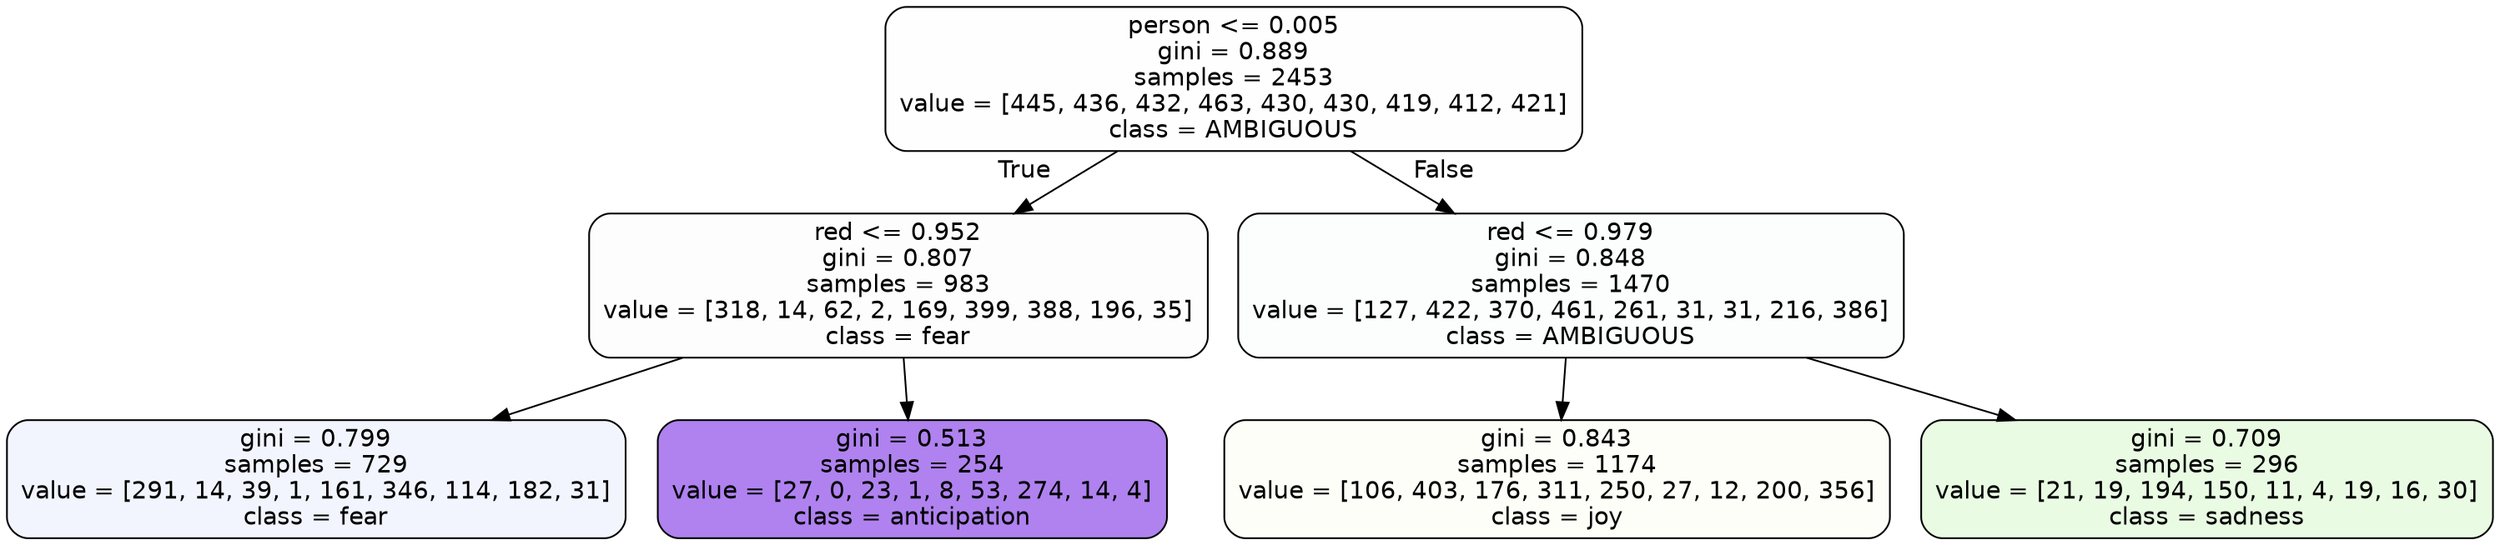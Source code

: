 digraph Tree {
node [shape=box, style="filled, rounded", color="black", fontname=helvetica] ;
edge [fontname=helvetica] ;
0 [label="person <= 0.005\ngini = 0.889\nsamples = 2453\nvalue = [445, 436, 432, 463, 430, 430, 419, 412, 421]\nclass = AMBIGUOUS", fillcolor="#39e58101"] ;
1 [label="red <= 0.952\ngini = 0.807\nsamples = 983\nvalue = [318, 14, 62, 2, 169, 399, 388, 196, 35]\nclass = fear", fillcolor="#3964e502"] ;
0 -> 1 [labeldistance=2.5, labelangle=45, headlabel="True"] ;
2 [label="gini = 0.799\nsamples = 729\nvalue = [291, 14, 39, 1, 161, 346, 114, 182, 31]\nclass = fear", fillcolor="#3964e510"] ;
1 -> 2 ;
3 [label="gini = 0.513\nsamples = 254\nvalue = [27, 0, 23, 1, 8, 53, 274, 14, 4]\nclass = anticipation", fillcolor="#8139e5a1"] ;
1 -> 3 ;
4 [label="red <= 0.979\ngini = 0.848\nsamples = 1470\nvalue = [127, 422, 370, 461, 261, 31, 31, 216, 386]\nclass = AMBIGUOUS", fillcolor="#39e58105"] ;
0 -> 4 [labeldistance=2.5, labelangle=-45, headlabel="False"] ;
5 [label="gini = 0.843\nsamples = 1174\nvalue = [106, 403, 176, 311, 250, 27, 12, 200, 356]\nclass = joy", fillcolor="#d7e53908"] ;
4 -> 5 ;
6 [label="gini = 0.709\nsamples = 296\nvalue = [21, 19, 194, 150, 11, 4, 19, 16, 30]\nclass = sadness", fillcolor="#64e53924"] ;
4 -> 6 ;
}